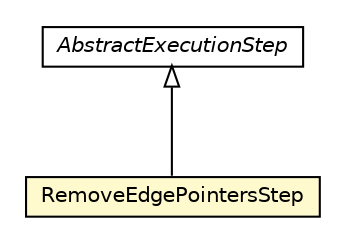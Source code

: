 #!/usr/local/bin/dot
#
# Class diagram 
# Generated by UMLGraph version R5_6-24-gf6e263 (http://www.umlgraph.org/)
#

digraph G {
	edge [fontname="Helvetica",fontsize=10,labelfontname="Helvetica",labelfontsize=10];
	node [fontname="Helvetica",fontsize=10,shape=plaintext];
	nodesep=0.25;
	ranksep=0.5;
	// com.orientechnologies.orient.core.sql.executor.AbstractExecutionStep
	c7811040 [label=<<table title="com.orientechnologies.orient.core.sql.executor.AbstractExecutionStep" border="0" cellborder="1" cellspacing="0" cellpadding="2" port="p" href="./AbstractExecutionStep.html">
		<tr><td><table border="0" cellspacing="0" cellpadding="1">
<tr><td align="center" balign="center"><font face="Helvetica-Oblique"> AbstractExecutionStep </font></td></tr>
		</table></td></tr>
		</table>>, URL="./AbstractExecutionStep.html", fontname="Helvetica", fontcolor="black", fontsize=10.0];
	// com.orientechnologies.orient.core.sql.executor.RemoveEdgePointersStep
	c7811050 [label=<<table title="com.orientechnologies.orient.core.sql.executor.RemoveEdgePointersStep" border="0" cellborder="1" cellspacing="0" cellpadding="2" port="p" bgcolor="lemonChiffon" href="./RemoveEdgePointersStep.html">
		<tr><td><table border="0" cellspacing="0" cellpadding="1">
<tr><td align="center" balign="center"> RemoveEdgePointersStep </td></tr>
		</table></td></tr>
		</table>>, URL="./RemoveEdgePointersStep.html", fontname="Helvetica", fontcolor="black", fontsize=10.0];
	//com.orientechnologies.orient.core.sql.executor.RemoveEdgePointersStep extends com.orientechnologies.orient.core.sql.executor.AbstractExecutionStep
	c7811040:p -> c7811050:p [dir=back,arrowtail=empty];
}

